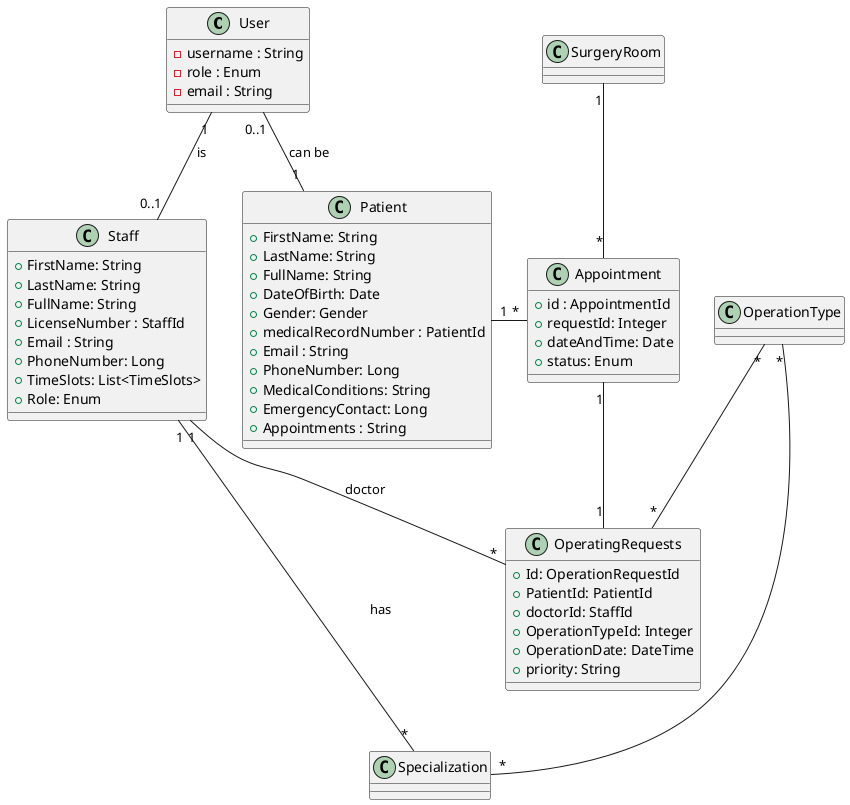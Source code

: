 @startuml   
    class User{
        -username : String
        -role : Enum
        -email : String
    }

    class Patient{
        +FirstName: String
        +LastName: String
        +FullName: String
        +DateOfBirth: Date
        +Gender: Gender
        +medicalRecordNumber : PatientId
        +Email : String
        +PhoneNumber: Long
        +MedicalConditions: String
        +EmergencyContact: Long
        +Appointments : String
    }

    class Staff{
        +FirstName: String
        +LastName: String
        +FullName: String
        +LicenseNumber : StaffId
        +Email : String
        +PhoneNumber: Long
        +TimeSlots: List<TimeSlots>
        +Role: Enum
    }
    
    class Appointment{
        +id : AppointmentId
        +requestId: Integer
        +dateAndTime: Date
        +status: Enum
    }

    class SurgeryRoom{}

    class OperatingRequests{
        +Id: OperationRequestId
        +PatientId: PatientId
        +doctorId: StaffId
        +OperationTypeId: Integer
        +OperationDate: DateTime
        +priority: String
    }

    class OperationType{}


    User "0..1" -- "1" Patient : can be
    
    User "1" -- "0..1" Staff : is

    Staff "1" -- "*" OperatingRequests : doctor
    Appointment "1" -- "1" OperatingRequests

    SurgeryRoom "1" -- "*" Appointment

    Staff "1" --- "*" Specialization : has
    OperationType "*" -- "*" Specialization
   OperationType "*" -- "*" OperatingRequests
    
    Patient "1" - "*" Appointment
    


    
@enduml